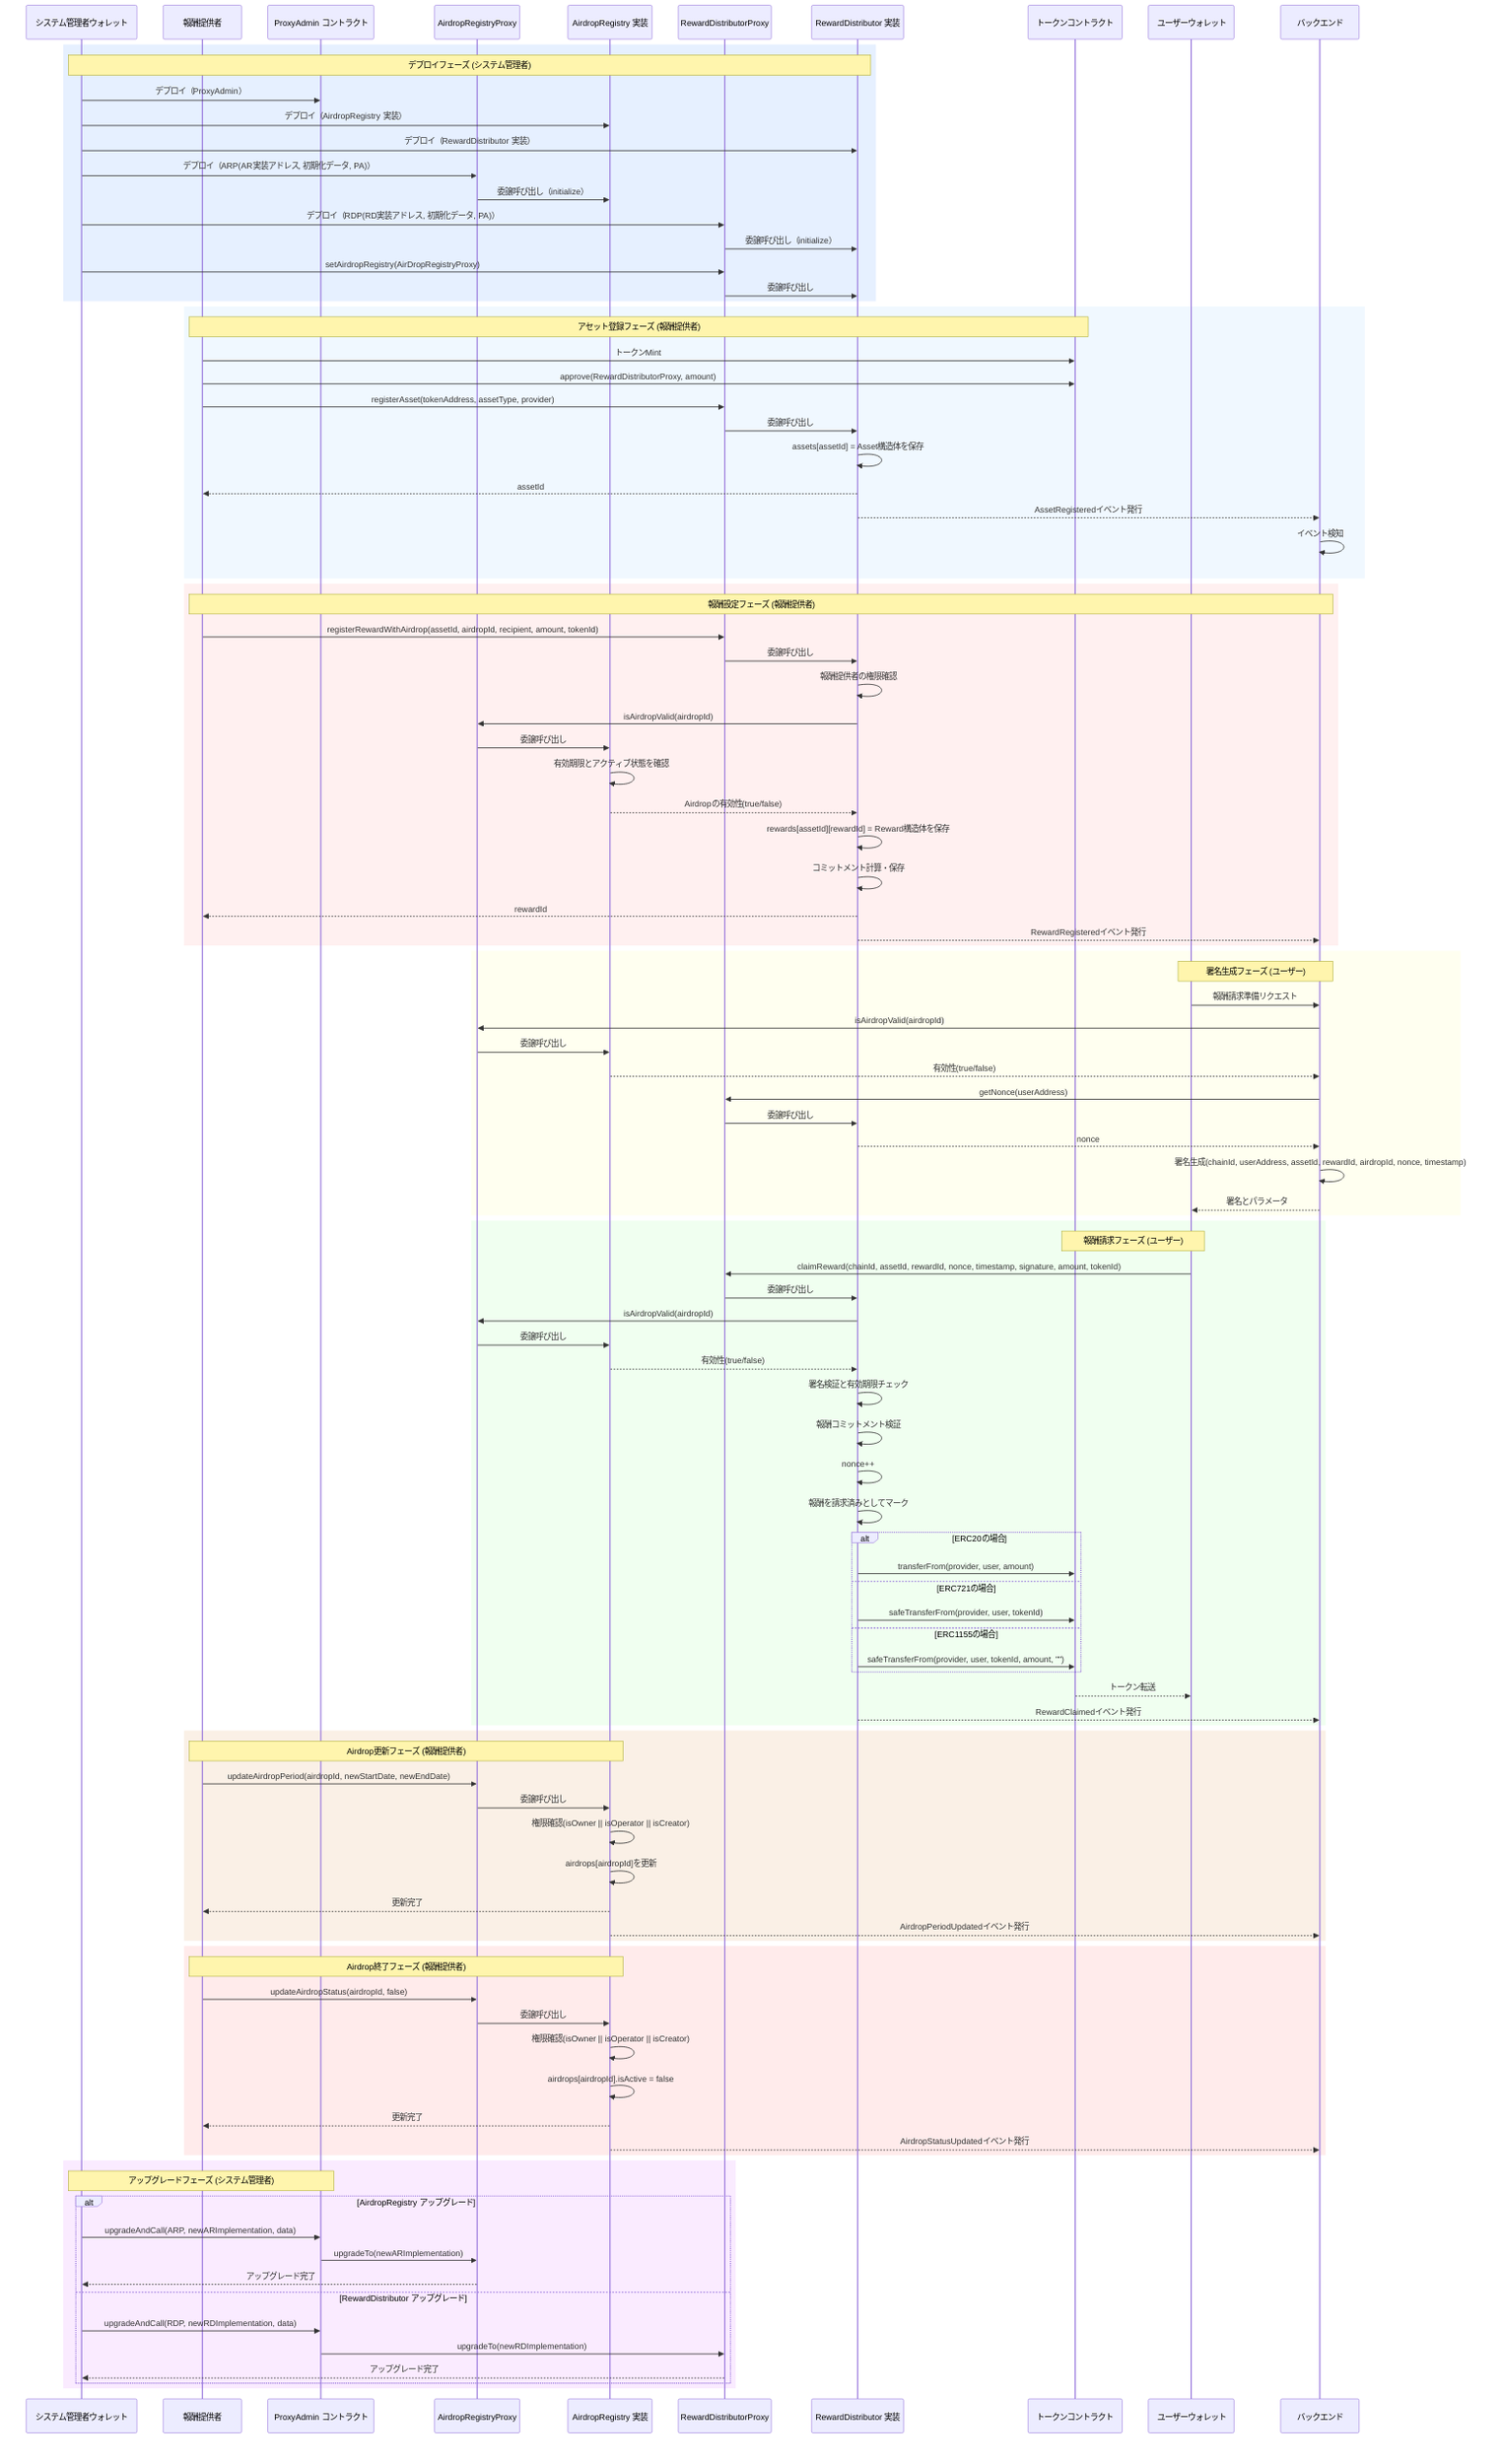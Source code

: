 sequenceDiagram
    participant AM as システム管理者ウォレット
    participant PW as 報酬提供者
    participant PA as ProxyAdmin コントラクト
    participant ARP as AirdropRegistryProxy
    participant AR as AirdropRegistry 実装
    participant RDP as RewardDistributorProxy
    participant RD as RewardDistributor 実装
    participant TK as トークンコントラクト
    participant UW as ユーザーウォレット
    participant BE as バックエンド

    %% デプロイフェーズ
    rect rgb(230, 240, 255)
      note over AM, RD: デプロイフェーズ (システム管理者)
      AM->>PA: デプロイ（ProxyAdmin）
      AM->>AR: デプロイ（AirdropRegistry 実装）
      AM->>RD: デプロイ（RewardDistributor 実装）
      AM->>ARP: デプロイ（ARP(AR実装アドレス, 初期化データ, PA)）
      ARP->>AR: 委譲呼び出し（initialize）
      AM->>RDP: デプロイ（RDP(RD実装アドレス, 初期化データ, PA)）
      RDP->>RD: 委譲呼び出し（initialize）
      AM->>RDP: setAirdropRegistry(AirDropRegistryProxy)
      RDP->>RD: 委譲呼び出し
    end



    %% アセット登録フェーズ
    rect rgb(240, 248, 255)
      note over PW, TK: アセット登録フェーズ (報酬提供者)
      PW->>TK: トークンMint
      PW->>TK: approve(RewardDistributorProxy, amount)
      PW->>RDP: registerAsset(tokenAddress, assetType, provider)
      RDP->>RD: 委譲呼び出し
      RD->>RD: assets[assetId] = Asset構造体を保存
      RD-->>PW: assetId
      RD-->>BE: AssetRegisteredイベント発行
      BE->>BE: イベント検知
    end

    %% 報酬設定フェーズ
    rect rgb(255, 240, 240)
      note over PW, BE: 報酬設定フェーズ (報酬提供者)
      PW->>RDP: registerRewardWithAirdrop(assetId, airdropId, recipient, amount, tokenId)
      RDP->>RD: 委譲呼び出し
      RD->>RD: 報酬提供者の権限確認
      RD->>ARP: isAirdropValid(airdropId)
      ARP->>AR: 委譲呼び出し
      AR->>AR: 有効期限とアクティブ状態を確認
      AR-->>RD: Airdropの有効性(true/false)
      RD->>RD: rewards[assetId][rewardId] = Reward構造体を保存
      RD->>RD: コミットメント計算・保存
      RD-->>PW: rewardId
      RD-->>BE: RewardRegisteredイベント発行
    end

    %% 署名生成フェーズ
    rect rgb(255, 255, 240)
      note over UW, BE: 署名生成フェーズ (ユーザー)
      UW->>BE: 報酬請求準備リクエスト
      BE->>ARP: isAirdropValid(airdropId)
      ARP->>AR: 委譲呼び出し
      AR-->>BE: 有効性(true/false)
      BE->>RDP: getNonce(userAddress)
      RDP->>RD: 委譲呼び出し
      RD-->>BE: nonce
      BE->>BE: 署名生成(chainId, userAddress, assetId, rewardId, airdropId, nonce, timestamp)
      BE-->>UW: 署名とパラメータ
    end

    %% 報酬請求フェーズ
    rect rgb(240, 255, 240)
      note over UW, TK: 報酬請求フェーズ (ユーザー)
      UW->>RDP: claimReward(chainId, assetId, rewardId, nonce, timestamp, signature, amount, tokenId)
      RDP->>RD: 委譲呼び出し
      RD->>ARP: isAirdropValid(airdropId)
      ARP->>AR: 委譲呼び出し
      AR-->>RD: 有効性(true/false)
      RD->>RD: 署名検証と有効期限チェック
      RD->>RD: 報酬コミットメント検証
      RD->>RD: nonce++
      RD->>RD: 報酬を請求済みとしてマーク
      
      alt ERC20の場合
        RD->>TK: transferFrom(provider, user, amount)
      else ERC721の場合
        RD->>TK: safeTransferFrom(provider, user, tokenId)
      else ERC1155の場合
        RD->>TK: safeTransferFrom(provider, user, tokenId, amount, "")
      end
      
      TK-->>UW: トークン転送
      RD-->>BE: RewardClaimedイベント発行
    end

    %% Airdrop更新フェーズ
    rect rgb(250, 240, 230)
      note over PW, AR: Airdrop更新フェーズ (報酬提供者)
      PW->>ARP: updateAirdropPeriod(airdropId, newStartDate, newEndDate)
      ARP->>AR: 委譲呼び出し
      AR->>AR: 権限確認(isOwner || isOperator || isCreator)
      AR->>AR: airdrops[airdropId]を更新
      AR-->>PW: 更新完了
      AR-->>BE: AirdropPeriodUpdatedイベント発行
    end

    %% Airdrop終了フェーズ
    rect rgb(255, 235, 235)
      note over PW, AR: Airdrop終了フェーズ (報酬提供者)
      PW->>ARP: updateAirdropStatus(airdropId, false)
      ARP->>AR: 委譲呼び出し
      AR->>AR: 権限確認(isOwner || isOperator || isCreator)
      AR->>AR: airdrops[airdropId].isActive = false
      AR-->>PW: 更新完了
      AR-->>BE: AirdropStatusUpdatedイベント発行
    end

    %% アップグレードフェーズ（必要時）
    rect rgb(250, 235, 255)
      note over AM, PA: アップグレードフェーズ (システム管理者)
      alt AirdropRegistry アップグレード
        AM->>PA: upgradeAndCall(ARP, newARImplementation, data)
        PA->>ARP: upgradeTo(newARImplementation)
        ARP-->>AM: アップグレード完了
      else RewardDistributor アップグレード
        AM->>PA: upgradeAndCall(RDP, newRDImplementation, data)
        PA->>RDP: upgradeTo(newRDImplementation)
        RDP-->>AM: アップグレード完了
      end
    end